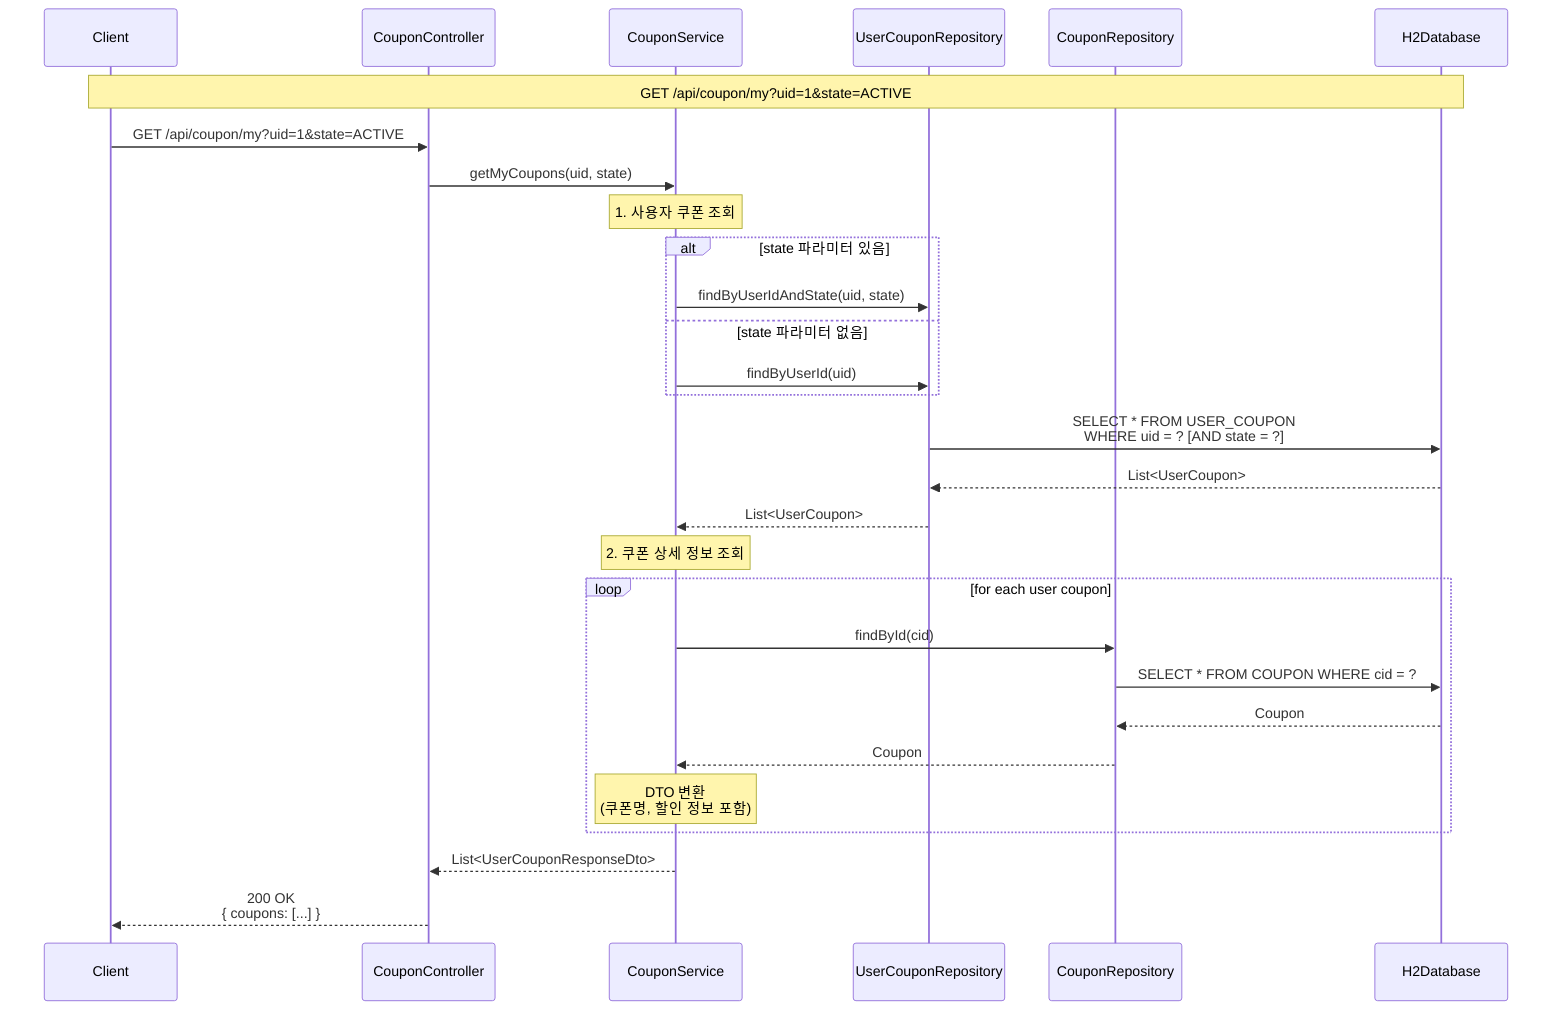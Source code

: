 sequenceDiagram
    participant Client
    participant CouponController
    participant CouponService
    participant UserCouponRepository
    participant CouponRepository
    participant H2Database

    Note over Client,H2Database: GET /api/coupon/my?uid=1&state=ACTIVE

    Client->>CouponController: GET /api/coupon/my?uid=1&state=ACTIVE
    CouponController->>CouponService: getMyCoupons(uid, state)

    Note over CouponService: 1. 사용자 쿠폰 조회

    alt state 파라미터 있음
        CouponService->>UserCouponRepository: findByUserIdAndState(uid, state)
    else state 파라미터 없음
        CouponService->>UserCouponRepository: findByUserId(uid)
    end

    UserCouponRepository->>H2Database: SELECT * FROM USER_COUPON<br/>WHERE uid = ? [AND state = ?]
    H2Database-->>UserCouponRepository: List<UserCoupon>
    UserCouponRepository-->>CouponService: List<UserCoupon>

    Note over CouponService: 2. 쿠폰 상세 정보 조회

    loop for each user coupon
        CouponService->>CouponRepository: findById(cid)
        CouponRepository->>H2Database: SELECT * FROM COUPON WHERE cid = ?
        H2Database-->>CouponRepository: Coupon
        CouponRepository-->>CouponService: Coupon

        Note over CouponService: DTO 변환<br/>(쿠폰명, 할인 정보 포함)
    end

    CouponService-->>CouponController: List<UserCouponResponseDto>
    CouponController-->>Client: 200 OK<br/>{ coupons: [...] }